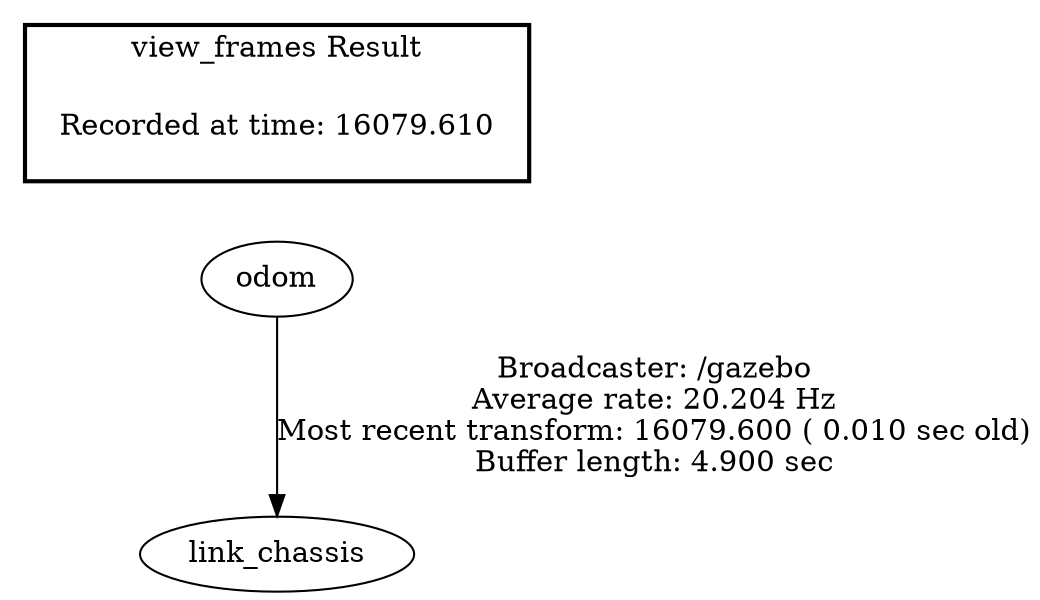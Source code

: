 digraph G {
"odom" -> "link_chassis"[label="Broadcaster: /gazebo\nAverage rate: 20.204 Hz\nMost recent transform: 16079.600 ( 0.010 sec old)\nBuffer length: 4.900 sec\n"];
edge [style=invis];
 subgraph cluster_legend { style=bold; color=black; label ="view_frames Result";
"Recorded at time: 16079.610"[ shape=plaintext ] ;
 }->"odom";
}